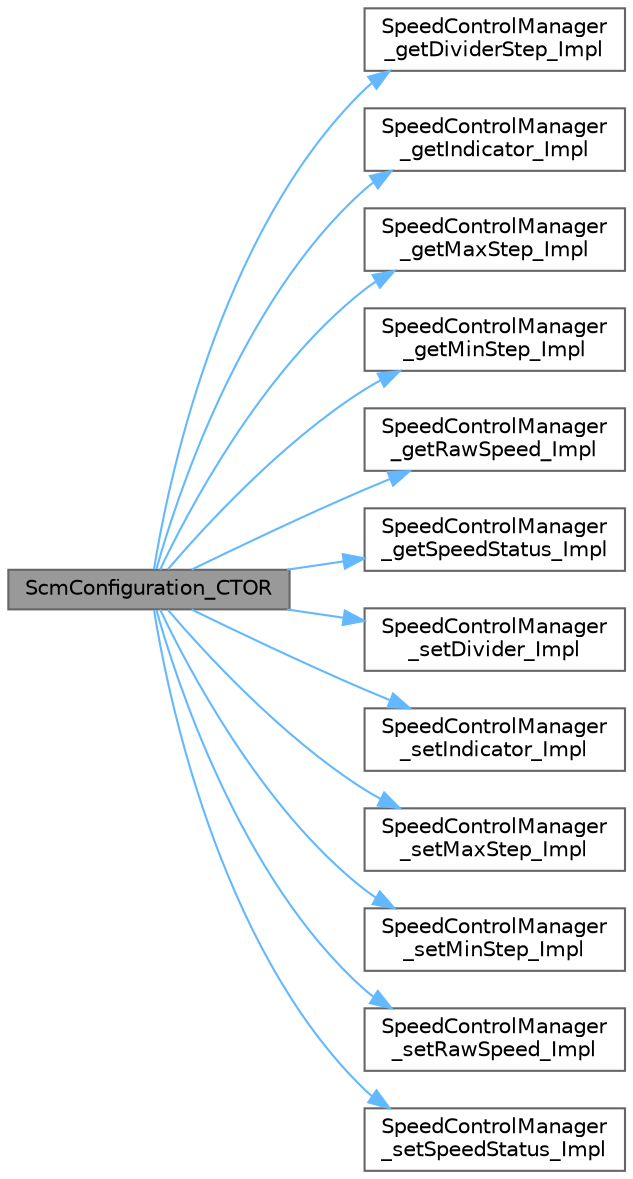 digraph "ScmConfiguration_CTOR"
{
 // LATEX_PDF_SIZE
  bgcolor="transparent";
  edge [fontname=Helvetica,fontsize=10,labelfontname=Helvetica,labelfontsize=10];
  node [fontname=Helvetica,fontsize=10,shape=box,height=0.2,width=0.4];
  rankdir="LR";
  Node1 [id="Node000001",label="ScmConfiguration_CTOR",height=0.2,width=0.4,color="gray40", fillcolor="grey60", style="filled", fontcolor="black",tooltip="Constructor for the Speed Control Manager Configuration."];
  Node1 -> Node2 [id="edge1_Node000001_Node000002",color="steelblue1",style="solid",tooltip=" "];
  Node2 [id="Node000002",label="SpeedControlManager\l_getDividerStep_Impl",height=0.2,width=0.4,color="grey40", fillcolor="white", style="filled",URL="$_speed_control_manager_8c.html#a79a13345c13f6b879a6af5d3eb912483",tooltip="Gets the current divider step configuration."];
  Node1 -> Node3 [id="edge2_Node000001_Node000003",color="steelblue1",style="solid",tooltip=" "];
  Node3 [id="Node000003",label="SpeedControlManager\l_getIndicator_Impl",height=0.2,width=0.4,color="grey40", fillcolor="white", style="filled",URL="$_speed_control_manager_8c.html#adad39fe4ec2f4f1fff9610aa20bd00c3",tooltip="Gets the current indicator configuration."];
  Node1 -> Node4 [id="edge3_Node000001_Node000004",color="steelblue1",style="solid",tooltip=" "];
  Node4 [id="Node000004",label="SpeedControlManager\l_getMaxStep_Impl",height=0.2,width=0.4,color="grey40", fillcolor="white", style="filled",URL="$_speed_control_manager_8c.html#af33ce3d278203005cc7bcb31a5f66c38",tooltip="Gets the current maximum step configuration."];
  Node1 -> Node5 [id="edge4_Node000001_Node000005",color="steelblue1",style="solid",tooltip=" "];
  Node5 [id="Node000005",label="SpeedControlManager\l_getMinStep_Impl",height=0.2,width=0.4,color="grey40", fillcolor="white", style="filled",URL="$_speed_control_manager_8c.html#abedbc5dd4e0a5c56e78787159b776f4e",tooltip="Gets the current minimum step configuration."];
  Node1 -> Node6 [id="edge5_Node000001_Node000006",color="steelblue1",style="solid",tooltip=" "];
  Node6 [id="Node000006",label="SpeedControlManager\l_getRawSpeed_Impl",height=0.2,width=0.4,color="grey40", fillcolor="white", style="filled",URL="$_speed_control_manager_8c.html#a46e32f8c308d440f436471d5eb309d95",tooltip="Gets the current raw speed configuration."];
  Node1 -> Node7 [id="edge6_Node000001_Node000007",color="steelblue1",style="solid",tooltip=" "];
  Node7 [id="Node000007",label="SpeedControlManager\l_getSpeedStatus_Impl",height=0.2,width=0.4,color="grey40", fillcolor="white", style="filled",URL="$_speed_control_manager_8c.html#ad505ab448684eaf5d04da6415f0a8655",tooltip="Gets the current speed status configuration."];
  Node1 -> Node8 [id="edge7_Node000001_Node000008",color="steelblue1",style="solid",tooltip=" "];
  Node8 [id="Node000008",label="SpeedControlManager\l_setDivider_Impl",height=0.2,width=0.4,color="grey40", fillcolor="white", style="filled",URL="$_speed_control_manager_8c.html#ad67540ea9b4e1aefeb62c1a19cd4039d",tooltip="Sets the divider configuration."];
  Node1 -> Node9 [id="edge8_Node000001_Node000009",color="steelblue1",style="solid",tooltip=" "];
  Node9 [id="Node000009",label="SpeedControlManager\l_setIndicator_Impl",height=0.2,width=0.4,color="grey40", fillcolor="white", style="filled",URL="$_speed_control_manager_8c.html#a305d4a8cb853daaeddb91648a1c27d02",tooltip="Sets the indicator configuration."];
  Node1 -> Node10 [id="edge9_Node000001_Node000010",color="steelblue1",style="solid",tooltip=" "];
  Node10 [id="Node000010",label="SpeedControlManager\l_setMaxStep_Impl",height=0.2,width=0.4,color="grey40", fillcolor="white", style="filled",URL="$_speed_control_manager_8c.html#a463ec84bcdc64d344867c52e0a962b0c",tooltip="Sets the maximum step configuration."];
  Node1 -> Node11 [id="edge10_Node000001_Node000011",color="steelblue1",style="solid",tooltip=" "];
  Node11 [id="Node000011",label="SpeedControlManager\l_setMinStep_Impl",height=0.2,width=0.4,color="grey40", fillcolor="white", style="filled",URL="$_speed_control_manager_8c.html#a709947c4daf1e4e850a865cde3ae8b91",tooltip="Sets the minimum step configuration."];
  Node1 -> Node12 [id="edge11_Node000001_Node000012",color="steelblue1",style="solid",tooltip=" "];
  Node12 [id="Node000012",label="SpeedControlManager\l_setRawSpeed_Impl",height=0.2,width=0.4,color="grey40", fillcolor="white", style="filled",URL="$_speed_control_manager_8c.html#a45b587fcc86de7473d28a9eb606e4c45",tooltip="Sets the raw speed configuration."];
  Node1 -> Node13 [id="edge12_Node000001_Node000013",color="steelblue1",style="solid",tooltip=" "];
  Node13 [id="Node000013",label="SpeedControlManager\l_setSpeedStatus_Impl",height=0.2,width=0.4,color="grey40", fillcolor="white", style="filled",URL="$_speed_control_manager_8c.html#a7f7b7319697b025ed6e0757987819483",tooltip="Sets the speed status configuration."];
}
